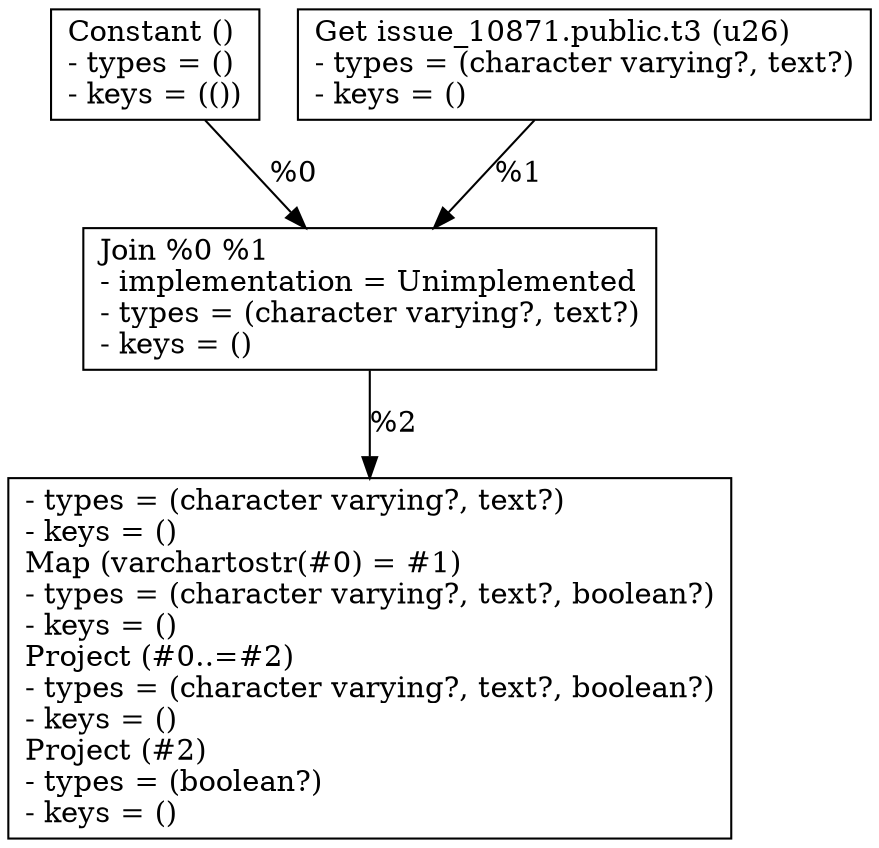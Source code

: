 digraph G {
    node0 [shape = record, label="Constant ()\l- types = ()\l- keys = (())\l"]
    node1 [shape = record, label="Get issue_10871.public.t3 (u26)\l- types = (character varying?, text?)\l- keys = ()\l"]
    node2 [shape = record, label="Join %0 %1\l- implementation = Unimplemented\l- types = (character varying?, text?)\l- keys = ()\l"]
    node3 [shape = record, label="- types = (character varying?, text?)\l- keys = ()\lMap (varchartostr(#0) = #1)\l- types = (character varying?, text?, boolean?)\l- keys = ()\lProject (#0..=#2)\l- types = (character varying?, text?, boolean?)\l- keys = ()\lProject (#2)\l- types = (boolean?)\l- keys = ()\l"]
    node0 -> node2 [label = "%0\l"]
    node1 -> node2 [label = "%1\l"]
    node2 -> node3 [label = "%2\l"]
}
